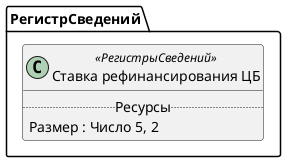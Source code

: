 ﻿@startuml СтавкаРефинансированияЦБ
'!include templates.wsd
'..\include templates.wsd
class РегистрСведений.СтавкаРефинансированияЦБ as "Ставка рефинансирования ЦБ" <<РегистрыСведений>>
{
..Ресурсы..
Размер : Число 5, 2
}
@enduml
